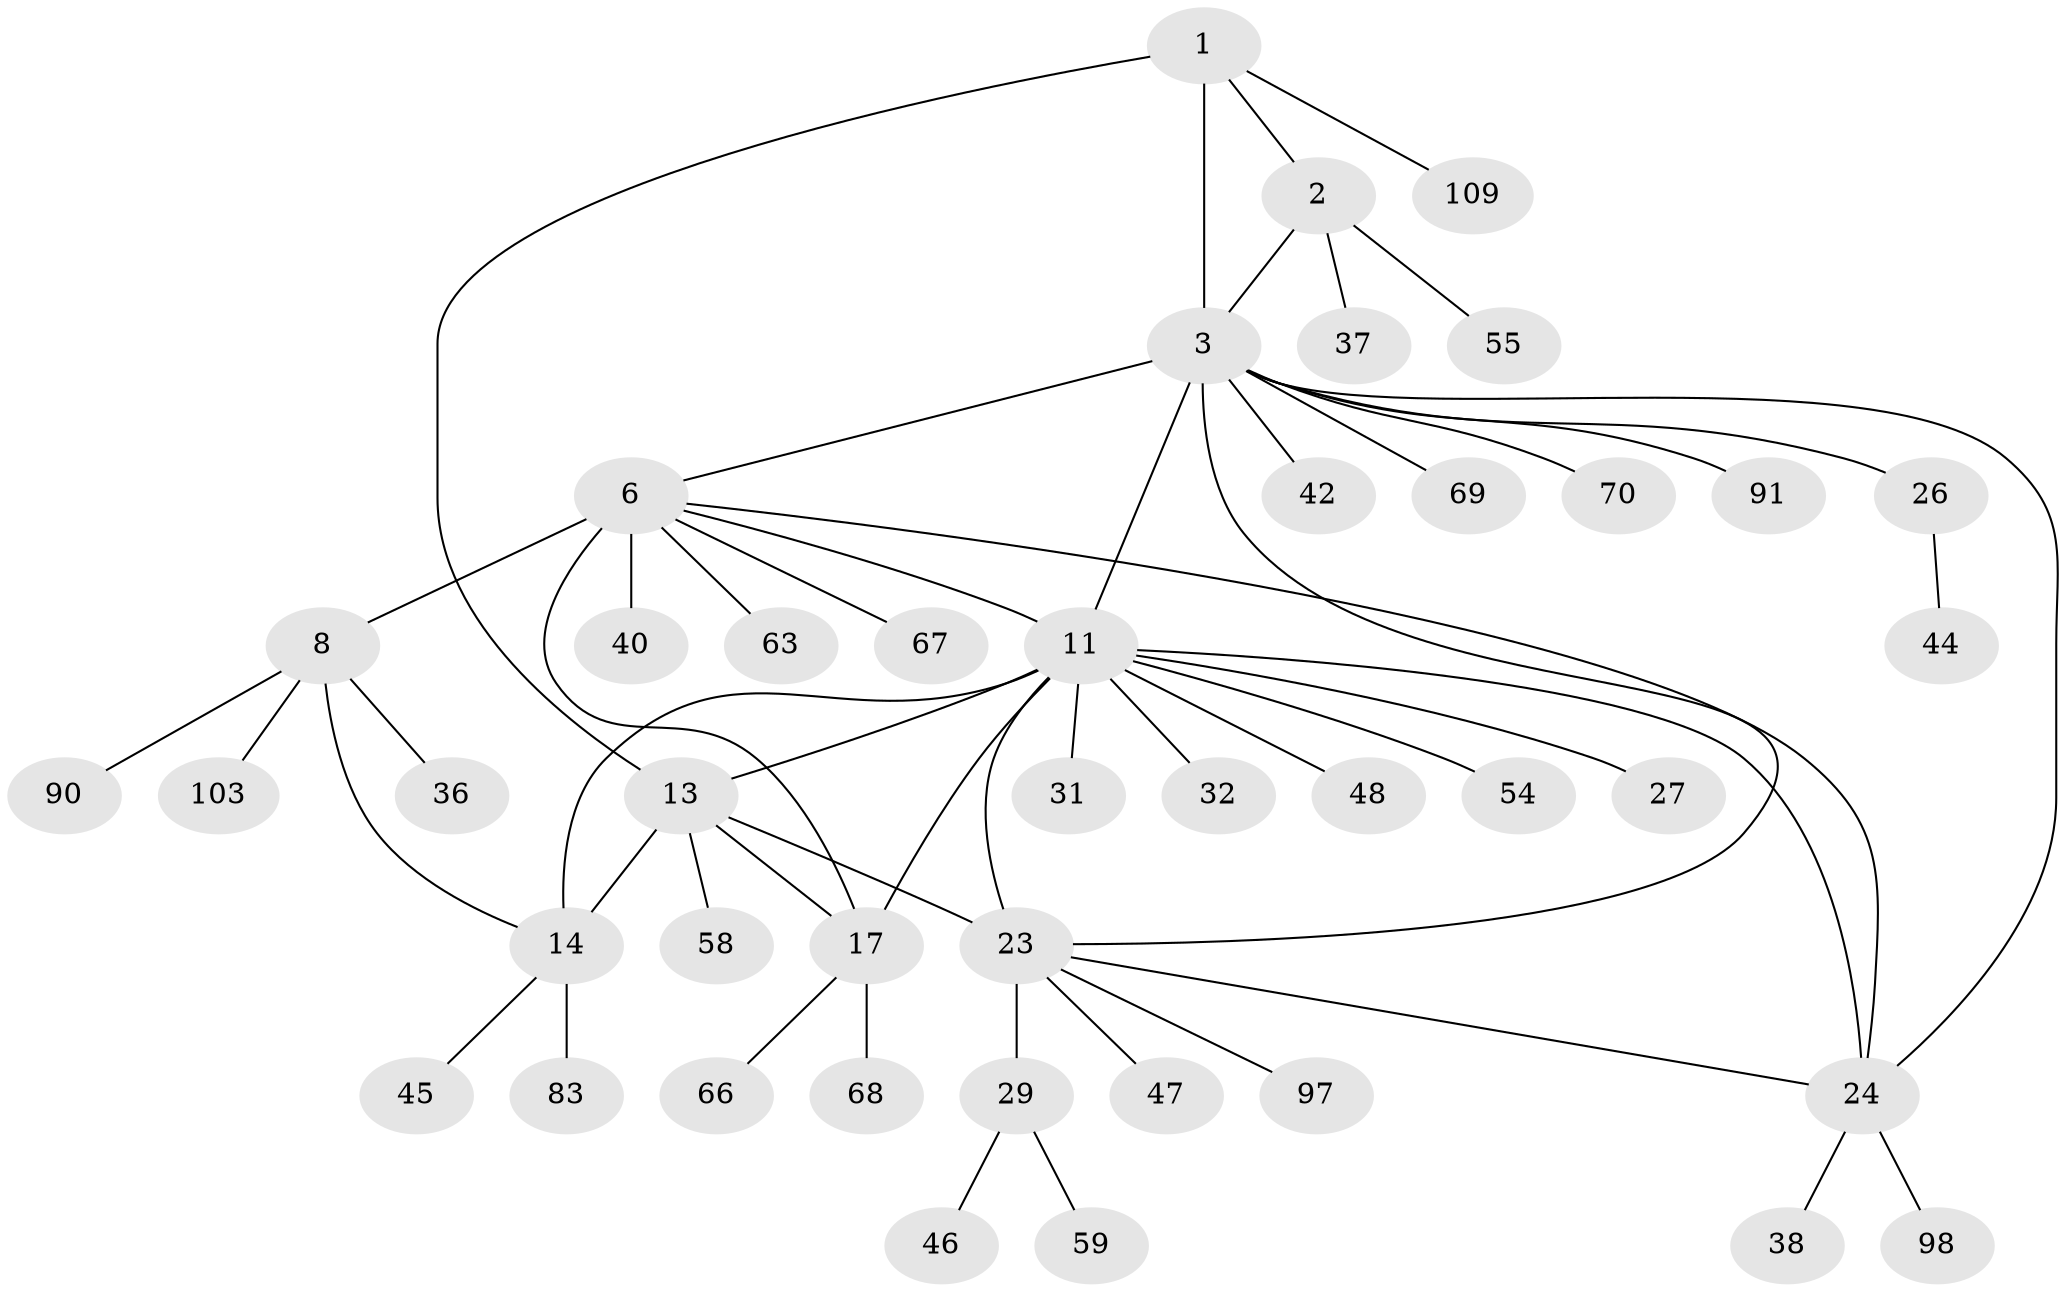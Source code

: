 // original degree distribution, {6: 0.05504587155963303, 14: 0.009174311926605505, 7: 0.045871559633027525, 8: 0.045871559633027525, 11: 0.009174311926605505, 12: 0.009174311926605505, 4: 0.01834862385321101, 5: 0.027522935779816515, 10: 0.009174311926605505, 13: 0.009174311926605505, 9: 0.009174311926605505, 2: 0.13761467889908258, 1: 0.5779816513761468, 3: 0.03669724770642202}
// Generated by graph-tools (version 1.1) at 2025/19/03/04/25 18:19:57]
// undirected, 43 vertices, 54 edges
graph export_dot {
graph [start="1"]
  node [color=gray90,style=filled];
  1;
  2;
  3 [super="+4+22+65+73+106+100+95+74"];
  6 [super="+7+60+10"];
  8;
  11 [super="+15+30+21+12+28+16"];
  13 [super="+51+79+80+87+75"];
  14;
  17 [super="+77+20+56"];
  23 [super="+57"];
  24 [super="+49"];
  26;
  27;
  29;
  31;
  32;
  36 [super="+43+81"];
  37;
  38;
  40 [super="+50"];
  42;
  44;
  45;
  46;
  47;
  48;
  54 [super="+99"];
  55;
  58 [super="+85"];
  59;
  63;
  66;
  67;
  68;
  69;
  70;
  83;
  90;
  91;
  97;
  98;
  103;
  109;
  1 -- 2;
  1 -- 3 [weight=3];
  1 -- 13;
  1 -- 109;
  2 -- 3 [weight=3];
  2 -- 37;
  2 -- 55;
  3 -- 26;
  3 -- 42;
  3 -- 70;
  3 -- 6;
  3 -- 91;
  3 -- 11 [weight=4];
  3 -- 69;
  3 -- 23;
  3 -- 24;
  6 -- 8 [weight=4];
  6 -- 17;
  6 -- 67;
  6 -- 24;
  6 -- 40;
  6 -- 11;
  6 -- 63;
  8 -- 14;
  8 -- 36;
  8 -- 90;
  8 -- 103;
  11 -- 13 [weight=4];
  11 -- 14 [weight=3];
  11 -- 23 [weight=5];
  11 -- 24 [weight=3];
  11 -- 31;
  11 -- 32;
  11 -- 54;
  11 -- 48;
  11 -- 17 [weight=6];
  11 -- 27;
  13 -- 14;
  13 -- 58;
  13 -- 17;
  13 -- 23 [weight=2];
  14 -- 45;
  14 -- 83;
  17 -- 66;
  17 -- 68;
  23 -- 24;
  23 -- 29;
  23 -- 47;
  23 -- 97;
  24 -- 38;
  24 -- 98;
  26 -- 44;
  29 -- 46;
  29 -- 59;
}
